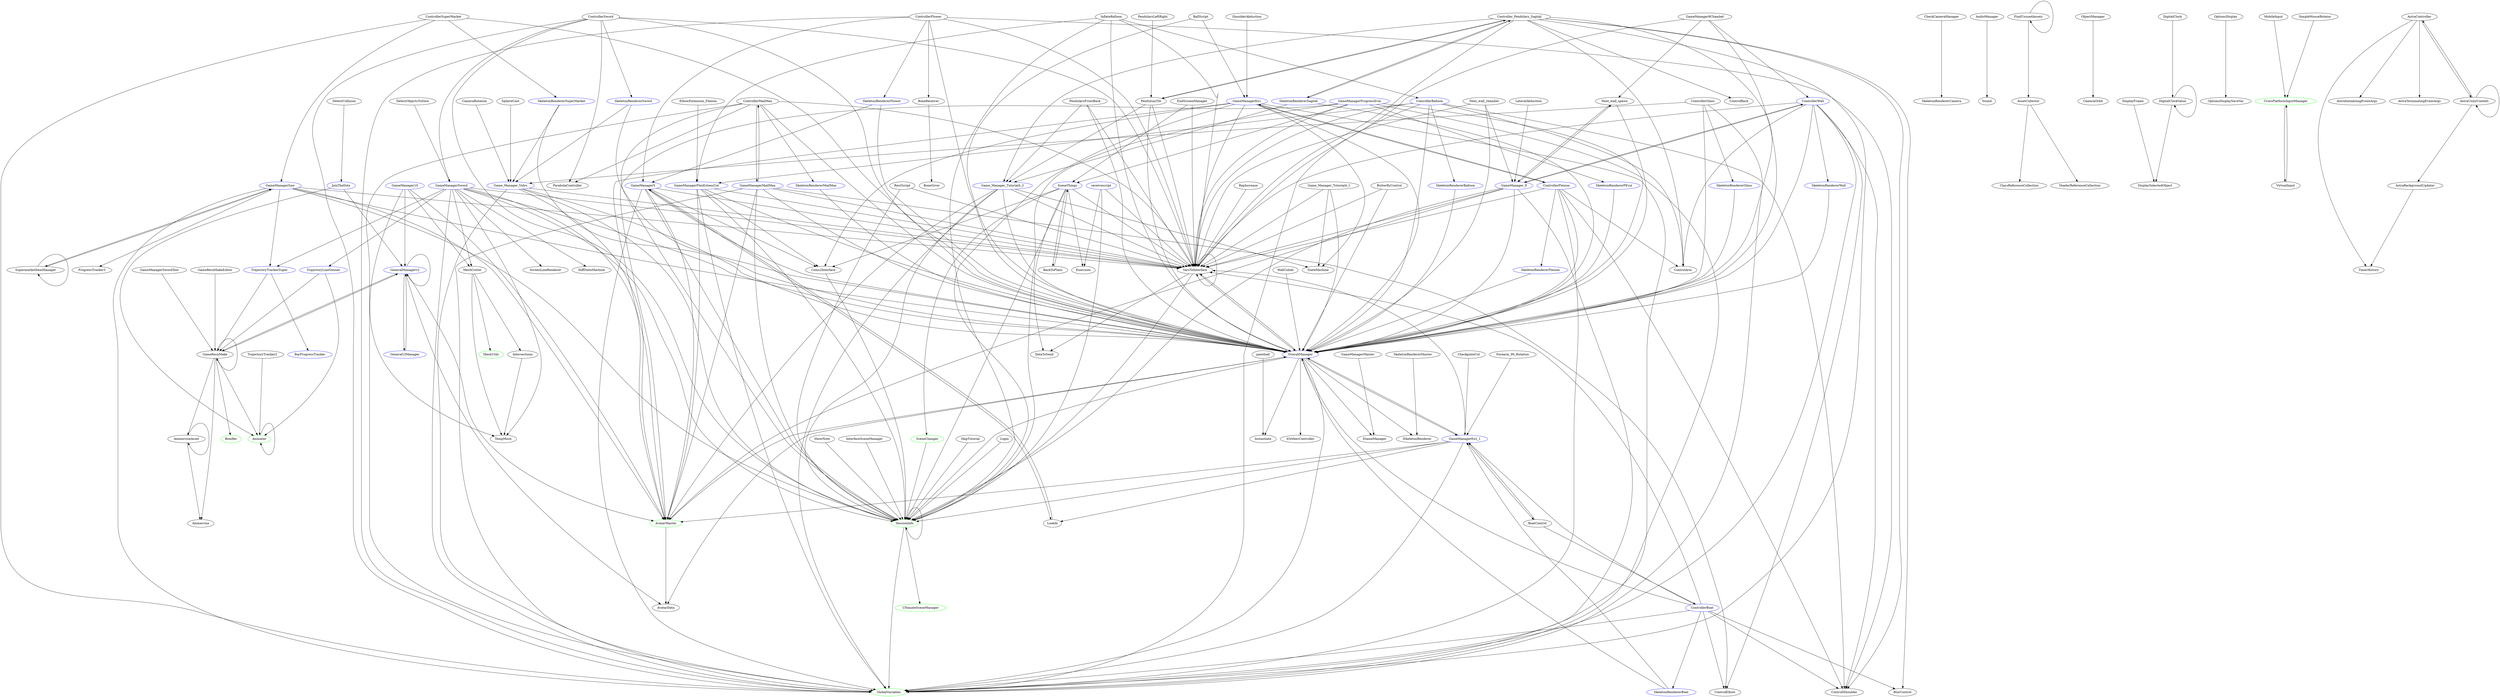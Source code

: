 digraph  {
	graph [newrank=true,
		nodesep=0.25,
		ranksep=5.0
	];
	BarProgressTracker	 [color=blue];
	RepIncrease -> VarsToInterface;
	VarsToInterface -> VarsToInterface;
	SessionInfo	 [color=green];
	VarsToInterface -> SessionInfo;
	OverallManager	 [color=blue];
	VarsToInterface -> OverallManager;
	VarsToInterface -> DataToSend;
	RestScript -> VarsToInterface;
	RestScript -> SessionInfo;
	SessionInfo -> SessionInfo;
	GlobalVariables	 [color=green];
	SessionInfo -> GlobalVariables;
	UltimateSceneManager	 [color=green];
	SessionInfo -> UltimateSceneManager;
	SkeletonRendererMailMan	 [color=blue];
	SkeletonRendererMailMan -> OverallManager;
	OverallManager -> VarsToInterface;
	OverallManager -> SessionInfo;
	OverallManager -> GlobalVariables;
	GameManagerEx2_1	 [color=blue];
	OverallManager -> GameManagerEx2_1;
	OverallManager -> Instantiate;
	OverallManager -> AvatarData;
	OverallManager -> IGameManager;
	OverallManager -> IOrbbecController;
	OverallManager -> ISkeletonRenderer;
	SkeletonRendererPEval	 [color=blue];
	SkeletonRendererPEval -> OverallManager;
	SkeletonRendererSuperMarket	 [color=blue];
	SkeletonRendererSuperMarket -> OverallManager;
	Game_Manager_Vidro	 [color=blue];
	SkeletonRendererSuperMarket -> Game_Manager_Vidro;
	Game_Manager_Vidro -> VarsToInterface;
	Game_Manager_Vidro -> SessionInfo;
	Game_Manager_Vidro -> OverallManager;
	Game_Manager_Vidro -> GlobalVariables;
	AvatarMaster	 [color=green];
	Game_Manager_Vidro -> AvatarMaster;
	SkipTutorial -> SessionInfo;
	ControllerMailMan -> ParabolaController;
	ControllerMailMan -> VarsToInterface;
	ControllerMailMan -> SessionInfo;
	ControllerMailMan -> SkeletonRendererMailMan;
	ControllerMailMan -> OverallManager;
	GameManagerMailMan	 [color=blue];
	ControllerMailMan -> GameManagerMailMan;
	ControllerMailMan -> GlobalVariables;
	GameManagerMailMan -> VarsToInterface;
	GameManagerMailMan -> SessionInfo;
	GameManagerMailMan -> OverallManager;
	GameManagerMailMan -> ControllerMailMan;
	GameManagerMailMan -> GlobalVariables;
	GameManagerMailMan -> ControlElbow;
	GameManagerMailMan -> AvatarMaster;
	ControllerSuperMarket -> OverallManager;
	ControllerSuperMarket -> SkeletonRendererSuperMarket;
	ControllerSuperMarket -> GlobalVariables;
	GameManagerSaw	 [color=blue];
	ControllerSuperMarket -> GameManagerSaw;
	GameManagerSaw -> VarsToInterface;
	GameManagerSaw -> SessionInfo;
	GameManagerSaw -> OverallManager;
	GameManagerSaw -> GlobalVariables;
	GameManagerSaw -> AvatarMaster;
	GameManagerSaw -> SupermarketItemManager;
	GameManagerSaw -> ProgressTracker3;
	TrajectoryTrackerSuper	 [color=blue];
	GameManagerSaw -> TrajectoryTrackerSuper;
	ControllerSword -> ParabolaController;
	ControllerSword -> VarsToInterface;
	ControllerSword -> SessionInfo;
	ControllerSword -> OverallManager;
	ControllerSword -> GlobalVariables;
	SkeletonRendererSword	 [color=blue];
	ControllerSword -> SkeletonRendererSword;
	GameManagerSword	 [color=blue];
	ControllerSword -> GameManagerSword;
	SkeletonRendererSword -> OverallManager;
	SkeletonRendererSword -> Game_Manager_Vidro;
	GameManagerSword -> VarsToInterface;
	GameManagerSword -> SessionInfo;
	GameManagerSword -> OverallManager;
	GameManagerSword -> GlobalVariables;
	GameManagerSword -> AvatarMaster;
	GameManagerSword -> TrajectoryTrackerSuper;
	GameManagerSword -> MeshCutter;
	GameManagerSword -> TempMesh;
	GameManagerSword -> ScreenLineRenderer;
	GameManagerSword -> DiffStateMachine;
	TrajectoryLineGenner	 [color=blue];
	GameManagerSword -> TrajectoryLineGenner;
	JoinTheDots	 [color=blue];
	DetectCollision -> JoinTheDots;
	GeneralManagerv2	 [color=blue];
	JoinTheDots -> GeneralManagerv2;
	Animater	 [color=green];
	JoinTheDots -> Animater;
	EndScreenManager -> VarsToInterface;
	SceneThings	 [color=blue];
	EndScreenManager -> SceneThings;
	SceneThings -> VarsToInterface;
	SceneThings -> SessionInfo;
	SceneThings -> BackToPlans;
	SceneThings -> Coms2Interface;
	SceneThings -> DataToSend;
	SceneThings -> Exercises;
	SceneChanger	 [color=green];
	SceneThings -> SceneChanger;
	AvatarMaster -> OverallManager;
	AvatarMaster -> AvatarData;
	GameManagerProgressEval	 [color=blue];
	GameManagerProgressEval -> VarsToInterface;
	GameManagerProgressEval -> SessionInfo;
	GameManagerProgressEval -> OverallManager;
	GameManagerProgressEval -> SkeletonRendererPEval;
	GameManagerProgressEval -> GlobalVariables;
	GameManagerProgressEval -> SceneThings;
	GameManagerProgressEval -> AvatarMaster;
	SupermarketItemManager -> GameManagerSaw;
	SupermarketItemManager -> SupermarketItemManager;
	TrajectoryTrackerSuper -> BarProgressTracker;
	TrajectoryTrackerSuper -> GameRecnMake;
	GeneralUIManager	 [color=blue];
	GeneralUIManager -> GeneralManagerv2;
	GeneralManagerv2 -> AvatarMaster;
	GeneralManagerv2 -> GeneralUIManager;
	GeneralManagerv2 -> GeneralManagerv2;
	GeneralManagerv2 -> AvatarData;
	GeneralManagerv2 -> GameRecnMake;
	BackToPlans -> SceneThings;
	Coms2Interface -> SessionInfo;
	Login -> SessionInfo;
	receivescript	 [color=blue];
	receivescript -> VarsToInterface;
	receivescript -> SessionInfo;
	receivescript -> Exercises;
	SceneChanger -> SessionInfo;
	GameManager10	 [color=blue];
	GameManager10 -> AvatarMaster;
	GameManager10 -> GeneralManagerv2;
	GameManager10 -> MeshCutter;
	GameManager10 -> TempMesh;
	MeshCutter -> TempMesh;
	MeshCutter -> Intersections;
	MeshUtils	 [color=green];
	MeshCutter -> MeshUtils;
	GameManager5	 [color=blue];
	GameManager5 -> VarsToInterface;
	GameManager5 -> SessionInfo;
	GameManager5 -> OverallManager;
	GameManager5 -> GlobalVariables;
	GameManager5 -> AvatarMaster;
	GameManager5 -> Coms2Interface;
	GameManager5 -> LookAt;
	LookAt -> GameManager5;
	GameManager9Chambel -> VarsToInterface;
	GameManager9Chambel -> OverallManager;
	GameManager9Chambel -> Next_wall_spawn;
	ControllerWall	 [color=blue];
	GameManager9Chambel -> ControllerWall;
	Next_wall_spawn -> OverallManager;
	GameManager_9	 [color=blue];
	Next_wall_spawn -> GameManager_9;
	ControllerWall -> VarsToInterface;
	ControllerWall -> OverallManager;
	ControllerWall -> GlobalVariables;
	ControllerWall -> ControlElbow;
	ControllerWall -> GameManager_9;
	ControllerWall -> ControlArm;
	ControllerWall -> ControllShoulder;
	SkeletonRendererWall	 [color=blue];
	ControllerWall -> SkeletonRendererWall;
	GameManagerEx1	 [color=blue];
	GameManagerEx1 -> VarsToInterface;
	GameManagerEx1 -> SessionInfo;
	GameManagerEx1 -> OverallManager;
	GameManagerEx1 -> GlobalVariables;
	GameManagerEx1 -> AvatarMaster;
	GameManagerEx1 -> Coms2Interface;
	ControllerFlexion	 [color=blue];
	GameManagerEx1 -> ControllerFlexion;
	GameManagerEx1 -> StateMachine;
	ControllerFlexion -> VarsToInterface;
	ControllerFlexion -> OverallManager;
	ControllerFlexion -> GlobalVariables;
	ControllerFlexion -> GameManagerEx1;
	ControllerFlexion -> ControlArm;
	ControllerFlexion -> ControllShoulder;
	SkeletonRendererFlexion	 [color=blue];
	ControllerFlexion -> SkeletonRendererFlexion;
	GameManagerEx2_1 -> VarsToInterface;
	GameManagerEx2_1 -> SessionInfo;
	GameManagerEx2_1 -> OverallManager;
	GameManagerEx2_1 -> GlobalVariables;
	GameManagerEx2_1 -> AvatarMaster;
	GameManagerEx2_1 -> LookAt;
	GameManagerEx2_1 -> BoatControl;
	BoatControl -> GameManagerEx2_1;
	ControllerBoat	 [color=blue];
	BoatControl -> ControllerBoat;
	GameManagerFlexExtensCot	 [color=blue];
	GameManagerFlexExtensCot -> VarsToInterface;
	GameManagerFlexExtensCot -> SessionInfo;
	GameManagerFlexExtensCot -> OverallManager;
	GameManagerFlexExtensCot -> GlobalVariables;
	GameManagerFlexExtensCot -> AvatarMaster;
	GameManagerFlexExtensCot -> Coms2Interface;
	GameManager_9 -> VarsToInterface;
	GameManager_9 -> SessionInfo;
	GameManager_9 -> OverallManager;
	GameManager_9 -> GlobalVariables;
	GameManager_9 -> AvatarMaster;
	GameManager_9 -> Next_wall_spawn;
	GameManager_9 -> ControllerWall;
	Game_Manager_Tutorial4_1 -> VarsToInterface;
	Game_Manager_Tutorial4_1 -> OverallManager;
	Game_Manager_Tutorial4_1 -> StateMachine;
	Game_Manager_Tutorial4_2	 [color=blue];
	Game_Manager_Tutorial4_2 -> VarsToInterface;
	Game_Manager_Tutorial4_2 -> SessionInfo;
	Game_Manager_Tutorial4_2 -> OverallManager;
	Game_Manager_Tutorial4_2 -> GlobalVariables;
	Game_Manager_Tutorial4_2 -> AvatarMaster;
	Game_Manager_Tutorial4_2 -> StateMachine;
	BallScript -> OverallManager;
	BallScript -> GameManagerEx1;
	ControllerBoat -> VarsToInterface;
	ControllerBoat -> OverallManager;
	ControllerBoat -> GlobalVariables;
	ControllerBoat -> ControlElbow;
	ControllerBoat -> GameManagerEx2_1;
	ControllerBoat -> ControllShoulder;
	ControllerBoat -> BlurControl;
	SkeletonRendererBoat	 [color=blue];
	ControllerBoat -> SkeletonRendererBoat;
	ButterflyControl -> VarsToInterface;
	ButterflyControl -> OverallManager;
	CameraRotation -> Game_Manager_Vidro;
	CheckCameraManager -> SkeletonRendererCamera;
	CheckpointCol -> GameManagerEx2_1;
	Controller_Pendulars_Sagital -> VarsToInterface;
	Controller_Pendulars_Sagital -> OverallManager;
	Controller_Pendulars_Sagital -> GlobalVariables;
	Controller_Pendulars_Sagital -> Game_Manager_Tutorial4_2;
	Controller_Pendulars_Sagital -> PendulumTilt;
	Controller_Pendulars_Sagital -> ControlArm;
	Controller_Pendulars_Sagital -> ControlBack;
	Controller_Pendulars_Sagital -> ControllShoulder;
	SkeletonRendererSagital	 [color=blue];
	Controller_Pendulars_Sagital -> SkeletonRendererSagital;
	Controller_Pendulars_Sagital -> BlurControl;
	PendulumTilt -> VarsToInterface;
	PendulumTilt -> OverallManager;
	PendulumTilt -> Game_Manager_Tutorial4_2;
	PendulumTilt -> Controller_Pendulars_Sagital;
	SkeletonRendererSagital -> OverallManager;
	SkeletonRendererSagital -> Game_Manager_Tutorial4_2;
	SkeletonRendererSagital -> Controller_Pendulars_Sagital;
	InflateBalloon -> VarsToInterface;
	InflateBalloon -> SessionInfo;
	InflateBalloon -> OverallManager;
	InflateBalloon -> GameManagerFlexExtensCot;
	ControllerBalloon	 [color=blue];
	InflateBalloon -> ControllerBalloon;
	ControllerBalloon -> VarsToInterface;
	ControllerBalloon -> OverallManager;
	ControllerBalloon -> GlobalVariables;
	ControllerBalloon -> GameManagerFlexExtensCot;
	ControllerBalloon -> ControlArm;
	ControllerBalloon -> ControllShoulder;
	SkeletonRendererBalloon	 [color=blue];
	ControllerBalloon -> SkeletonRendererBalloon;
	Next_wall_chambel -> VarsToInterface;
	Next_wall_chambel -> OverallManager;
	Next_wall_chambel -> GameManager_9;
	paintball -> Instantiate;
	ShowNote -> SessionInfo;
	SphereCast -> Game_Manager_Vidro;
	WallColide -> OverallManager;
	ElbowExtension_Flexion -> GameManagerFlexExtensCot;
	Forearm_90_Rotation -> GameManagerEx2_1;
	LateralAbduction -> GameManager_9;
	PendularsFrontBack -> VarsToInterface;
	PendularsFrontBack -> OverallManager;
	PendularsFrontBack -> Game_Manager_Tutorial4_2;
	PendularsLeftRight -> PendulumTilt;
	ShoulderAbduction -> GameManagerEx1;
	AudioManager -> Sound;
	InterfaceSceneManager -> SessionInfo;
	SkeletonRendererBoat -> OverallManager;
	SkeletonRendererBoat -> GameManagerEx2_1;
	BoneReceiver -> BoneGiver;
	SkeletonRendererBalloon -> OverallManager;
	SkeletonRendererFlexion -> OverallManager;
	ControllerFlower -> VarsToInterface;
	ControllerFlower -> OverallManager;
	ControllerFlower -> GlobalVariables;
	ControllerFlower -> GameManager5;
	ControllerFlower -> ControllShoulder;
	ControllerFlower -> BoneReceiver;
	SkeletonRendererFlower	 [color=blue];
	ControllerFlower -> SkeletonRendererFlower;
	SkeletonRendererFlower -> OverallManager;
	SkeletonRendererFlower -> GameManager5;
	SkeletonRendererWall -> OverallManager;
	SkeletonRendererGlass	 [color=blue];
	SkeletonRendererGlass -> OverallManager;
	GameManagerMaster -> IGameManager;
	SkeletonRendererMaster -> ISkeletonRenderer;
	ControllerGlass -> OverallManager;
	ControllerGlass -> Game_Manager_Vidro;
	ControllerGlass -> GlobalVariables;
	ControllerGlass -> SkeletonRendererGlass;
	AssetCollector -> ClassReferenceCollection;
	AssetCollector -> ShaderReferenceCollection;
	FindUnusedAssets -> AssetCollector;
	FindUnusedAssets -> FindUnusedAssets;
	DetectObjectsToSlice -> GameManagerSword;
	TrajectoryLineGenner -> GameRecnMake;
	TrajectoryLineGenner -> Animater;
	GameManagerSwordTest -> GameRecnMake;
	GameRecnMake -> GeneralManagerv2;
	GameRecnMake -> GameRecnMake;
	GameRecnMake -> Animercise;
	GameRecnMake -> AnimerciseAsset;
	GameRecnMake -> Animater;
	Bonifier	 [color=green];
	GameRecnMake -> Bonifier;
	ObjectManager -> CameraOrbit;
	Intersections -> TempMesh;
	AnimerciseAsset -> Animercise;
	AnimerciseAsset -> AnimerciseAsset;
	Animater -> Animater;
	GameRecnMakeEditor -> GameRecnMake;
	TrajectoryTracker2 -> Animater;
	DisplayFrame -> DisplaySelectedObject;
	OptionsDisplay -> OptionsDisplaySaveVar;
	DigitalClock -> DigitalClockValue;
	DigitalClockValue -> DisplaySelectedObject;
	DigitalClockValue -> DigitalClockValue;
	CrossPlatformInputManager	 [color=green];
	CrossPlatformInputManager -> VirtualInput;
	VirtualInput -> CrossPlatformInputManager;
	MobileInput -> CrossPlatformInputManager;
	SimpleMouseRotator -> CrossPlatformInputManager;
	AstraBackgroundUpdater -> TimerHistory;
	AstraController -> TimerHistory;
	AstraController -> AstraInitializingEventArgs;
	AstraController -> AstraTerminatingEventArgs;
	AstraController -> AstraUnityContext;
	AstraUnityContext -> AstraBackgroundUpdater;
	AstraUnityContext -> AstraController;
	AstraUnityContext -> AstraUnityContext;
}
